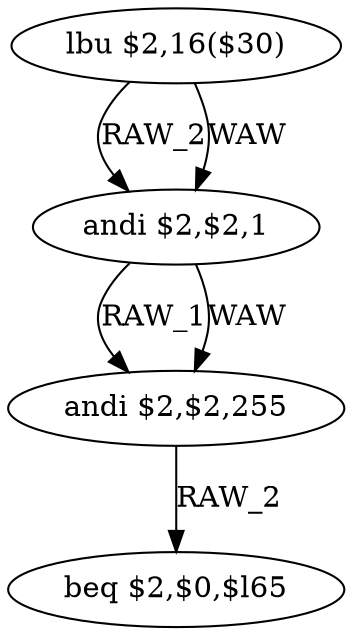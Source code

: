 digraph G1 {
node [shape = ellipse];
i0 [label = "lbu $2,16($30)"] ;
i0 ->  i1 [label= "RAW_2"];
i0 ->  i1 [label= "WAW"];
i1 [label = "andi $2,$2,1"] ;
i1 ->  i2 [label= "RAW_1"];
i1 ->  i2 [label= "WAW"];
i2 [label = "andi $2,$2,255"] ;
i2 ->  i3 [label= "RAW_2"];
i3 [label = "beq $2,$0,$l65"] ;
}
